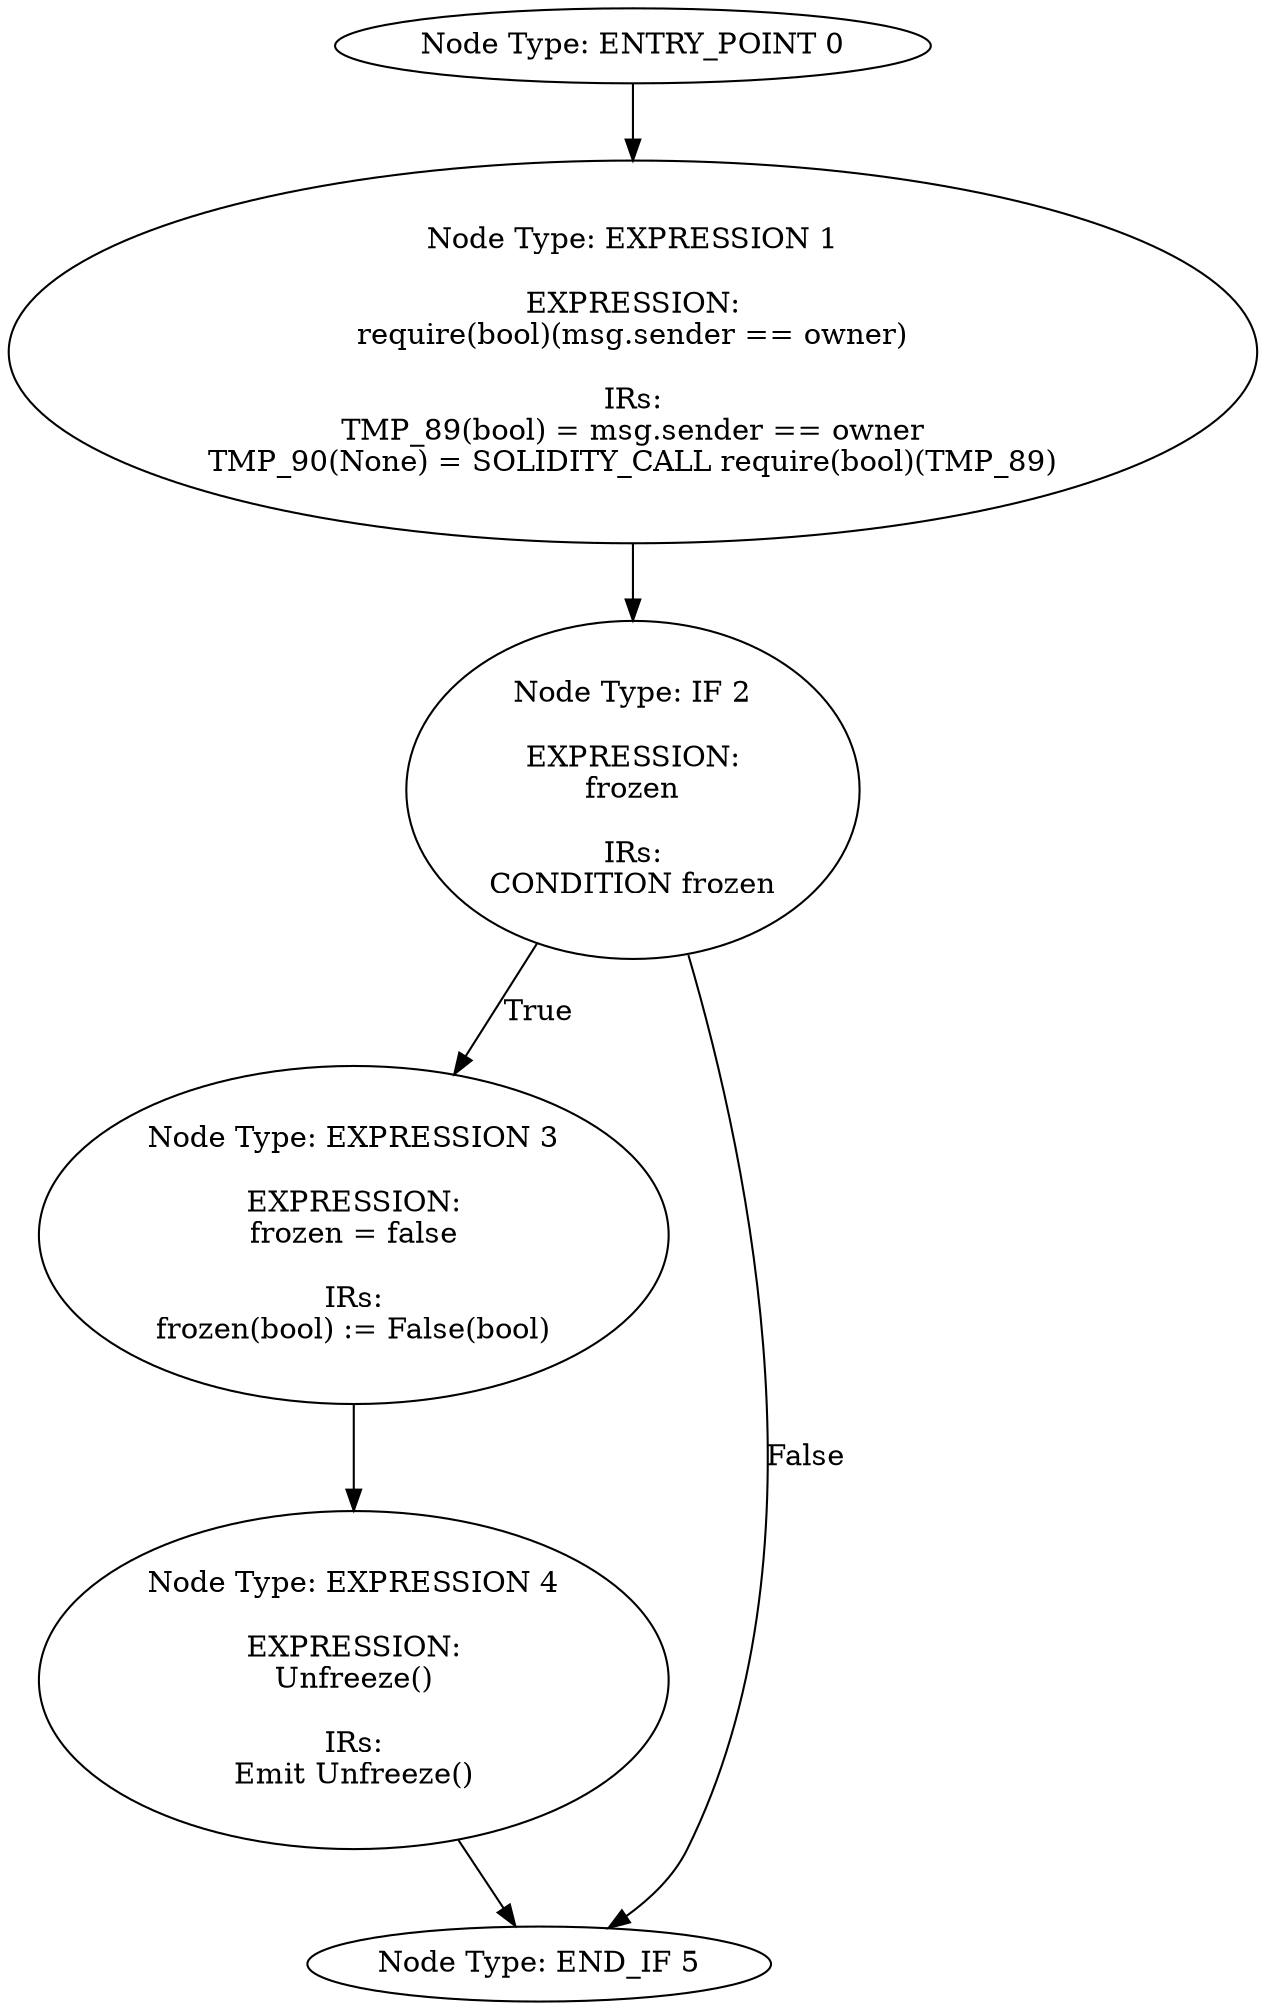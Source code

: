digraph{
0[label="Node Type: ENTRY_POINT 0
"];
0->1;
1[label="Node Type: EXPRESSION 1

EXPRESSION:
require(bool)(msg.sender == owner)

IRs:
TMP_89(bool) = msg.sender == owner
TMP_90(None) = SOLIDITY_CALL require(bool)(TMP_89)"];
1->2;
2[label="Node Type: IF 2

EXPRESSION:
frozen

IRs:
CONDITION frozen"];
2->3[label="True"];
2->5[label="False"];
3[label="Node Type: EXPRESSION 3

EXPRESSION:
frozen = false

IRs:
frozen(bool) := False(bool)"];
3->4;
4[label="Node Type: EXPRESSION 4

EXPRESSION:
Unfreeze()

IRs:
Emit Unfreeze()"];
4->5;
5[label="Node Type: END_IF 5
"];
}
